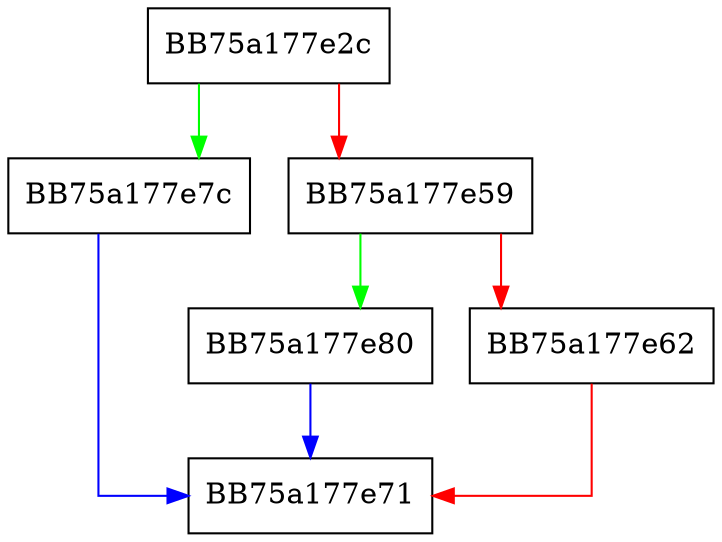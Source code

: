 digraph valueToRawDateTimeThrows {
  node [shape="box"];
  graph [splines=ortho];
  BB75a177e2c -> BB75a177e7c [color="green"];
  BB75a177e2c -> BB75a177e59 [color="red"];
  BB75a177e59 -> BB75a177e80 [color="green"];
  BB75a177e59 -> BB75a177e62 [color="red"];
  BB75a177e62 -> BB75a177e71 [color="red"];
  BB75a177e7c -> BB75a177e71 [color="blue"];
  BB75a177e80 -> BB75a177e71 [color="blue"];
}